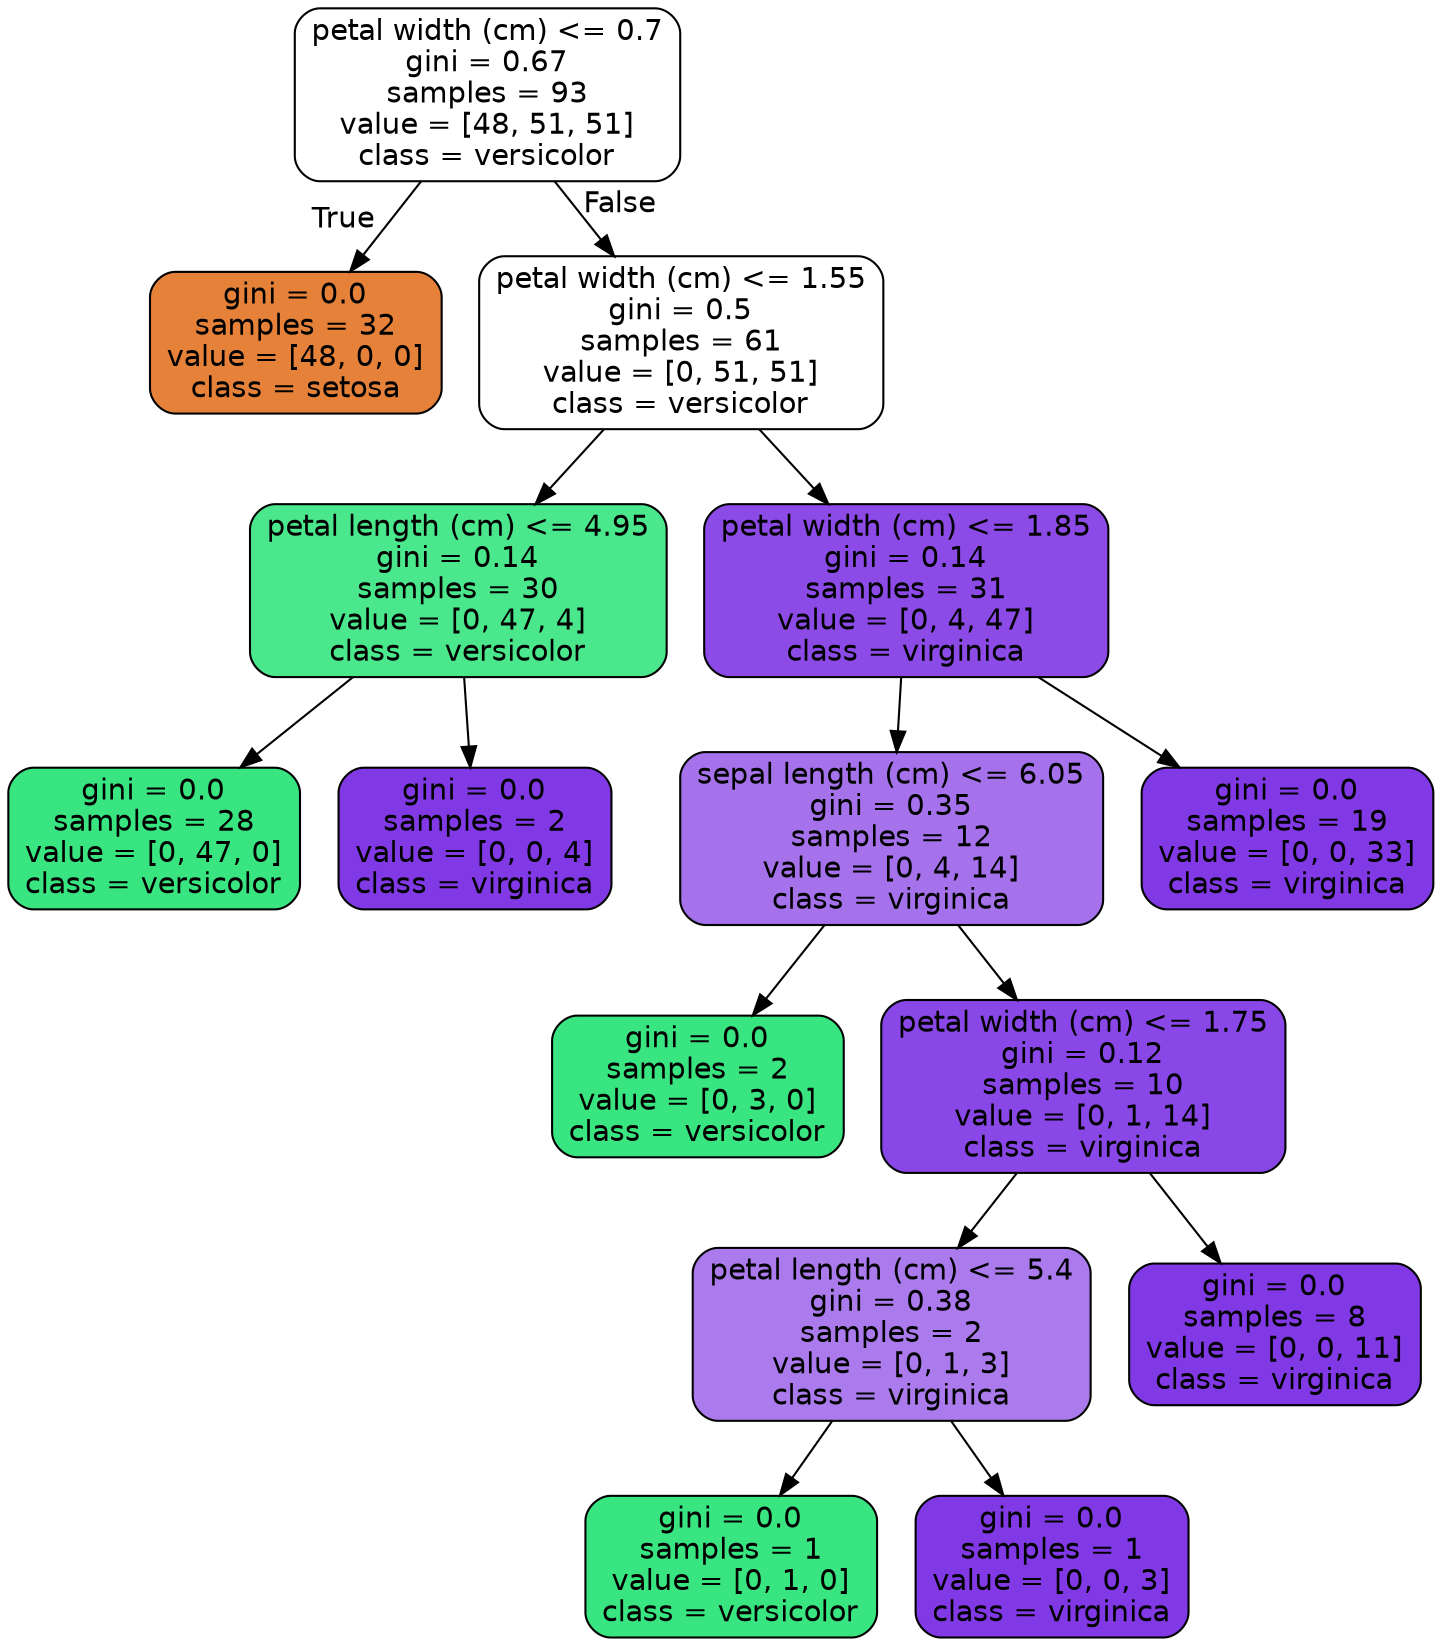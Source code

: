 digraph Tree {
node [shape=box, style="filled, rounded", color="black", fontname=helvetica] ;
edge [fontname=helvetica] ;
0 [label="petal width (cm) <= 0.7\ngini = 0.67\nsamples = 93\nvalue = [48, 51, 51]\nclass = versicolor", fillcolor="#ffffff"] ;
1 [label="gini = 0.0\nsamples = 32\nvalue = [48, 0, 0]\nclass = setosa", fillcolor="#e58139"] ;
0 -> 1 [labeldistance=2.5, labelangle=45, headlabel="True"] ;
2 [label="petal width (cm) <= 1.55\ngini = 0.5\nsamples = 61\nvalue = [0, 51, 51]\nclass = versicolor", fillcolor="#ffffff"] ;
0 -> 2 [labeldistance=2.5, labelangle=-45, headlabel="False"] ;
3 [label="petal length (cm) <= 4.95\ngini = 0.14\nsamples = 30\nvalue = [0, 47, 4]\nclass = versicolor", fillcolor="#4ae78c"] ;
2 -> 3 ;
4 [label="gini = 0.0\nsamples = 28\nvalue = [0, 47, 0]\nclass = versicolor", fillcolor="#39e581"] ;
3 -> 4 ;
5 [label="gini = 0.0\nsamples = 2\nvalue = [0, 0, 4]\nclass = virginica", fillcolor="#8139e5"] ;
3 -> 5 ;
6 [label="petal width (cm) <= 1.85\ngini = 0.14\nsamples = 31\nvalue = [0, 4, 47]\nclass = virginica", fillcolor="#8c4ae7"] ;
2 -> 6 ;
7 [label="sepal length (cm) <= 6.05\ngini = 0.35\nsamples = 12\nvalue = [0, 4, 14]\nclass = virginica", fillcolor="#a572ec"] ;
6 -> 7 ;
8 [label="gini = 0.0\nsamples = 2\nvalue = [0, 3, 0]\nclass = versicolor", fillcolor="#39e581"] ;
7 -> 8 ;
9 [label="petal width (cm) <= 1.75\ngini = 0.12\nsamples = 10\nvalue = [0, 1, 14]\nclass = virginica", fillcolor="#8a47e7"] ;
7 -> 9 ;
10 [label="petal length (cm) <= 5.4\ngini = 0.38\nsamples = 2\nvalue = [0, 1, 3]\nclass = virginica", fillcolor="#ab7bee"] ;
9 -> 10 ;
11 [label="gini = 0.0\nsamples = 1\nvalue = [0, 1, 0]\nclass = versicolor", fillcolor="#39e581"] ;
10 -> 11 ;
12 [label="gini = 0.0\nsamples = 1\nvalue = [0, 0, 3]\nclass = virginica", fillcolor="#8139e5"] ;
10 -> 12 ;
13 [label="gini = 0.0\nsamples = 8\nvalue = [0, 0, 11]\nclass = virginica", fillcolor="#8139e5"] ;
9 -> 13 ;
14 [label="gini = 0.0\nsamples = 19\nvalue = [0, 0, 33]\nclass = virginica", fillcolor="#8139e5"] ;
6 -> 14 ;
}